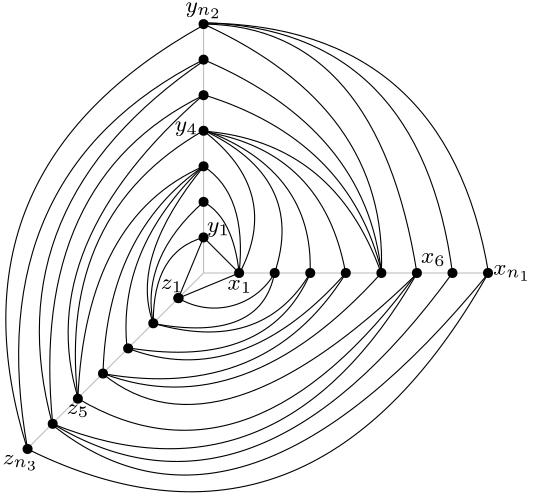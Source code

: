 <?xml version="1.0"?>
<!DOCTYPE ipe SYSTEM "ipe.dtd">
<ipe version="70218" creator="Ipe 7.2.18">
<info created="D:20180103144121" modified="D:20200902064043"/>
<ipestyle name="brew">
<color name="aliceblue" value="0.941 0.973 1"/>
<color name="brew1" value="0.552 0.827 0.78"/>
<color name="brew2" value="1 1 0.701"/>
<color name="brew3" value="0.745 0.729 0.854"/>
<color name="brew4" value="0.984 0.501 0.447"/>
<color name="brew5" value="0.501 0.694 0.827"/>
<color name="brew6" value="0.992 0.705 0.384"/>
<color name="brew7" value="0.701 0.87 0.411"/>
<color name="brew8" value="0.988 0.803 0.898"/>
</ipestyle>
<ipestyle name="basic">
<symbol name="arrow/arc(spx)">
<path stroke="sym-stroke" fill="sym-stroke" pen="sym-pen">
0 0 m
-1 0.333 l
-1 -0.333 l
h
</path>
</symbol>
<symbol name="arrow/farc(spx)">
<path stroke="sym-stroke" fill="white" pen="sym-pen">
0 0 m
-1 0.333 l
-1 -0.333 l
h
</path>
</symbol>
<symbol name="arrow/ptarc(spx)">
<path stroke="sym-stroke" fill="sym-stroke" pen="sym-pen">
0 0 m
-1 0.333 l
-0.8 0 l
-1 -0.333 l
h
</path>
</symbol>
<symbol name="arrow/fptarc(spx)">
<path stroke="sym-stroke" fill="white" pen="sym-pen">
0 0 m
-1 0.333 l
-0.8 0 l
-1 -0.333 l
h
</path>
</symbol>
<symbol name="mark/circle(sx)" transformations="translations">
<path fill="sym-stroke">
0.6 0 0 0.6 0 0 e
0.4 0 0 0.4 0 0 e
</path>
</symbol>
<symbol name="mark/disk(sx)" transformations="translations">
<path fill="sym-stroke">
0.6 0 0 0.6 0 0 e
</path>
</symbol>
<symbol name="mark/fdisk(sfx)" transformations="translations">
<group>
<path fill="sym-fill">
0.5 0 0 0.5 0 0 e
</path>
<path fill="sym-stroke" fillrule="eofill">
0.6 0 0 0.6 0 0 e
0.4 0 0 0.4 0 0 e
</path>
</group>
</symbol>
<symbol name="mark/box(sx)" transformations="translations">
<path fill="sym-stroke" fillrule="eofill">
-0.6 -0.6 m
0.6 -0.6 l
0.6 0.6 l
-0.6 0.6 l
h
-0.4 -0.4 m
0.4 -0.4 l
0.4 0.4 l
-0.4 0.4 l
h
</path>
</symbol>
<symbol name="mark/square(sx)" transformations="translations">
<path fill="sym-stroke">
-0.6 -0.6 m
0.6 -0.6 l
0.6 0.6 l
-0.6 0.6 l
h
</path>
</symbol>
<symbol name="mark/fsquare(sfx)" transformations="translations">
<group>
<path fill="sym-fill">
-0.5 -0.5 m
0.5 -0.5 l
0.5 0.5 l
-0.5 0.5 l
h
</path>
<path fill="sym-stroke" fillrule="eofill">
-0.6 -0.6 m
0.6 -0.6 l
0.6 0.6 l
-0.6 0.6 l
h
-0.4 -0.4 m
0.4 -0.4 l
0.4 0.4 l
-0.4 0.4 l
h
</path>
</group>
</symbol>
<symbol name="mark/cross(sx)" transformations="translations">
<group>
<path fill="sym-stroke">
-0.43 -0.57 m
0.57 0.43 l
0.43 0.57 l
-0.57 -0.43 l
h
</path>
<path fill="sym-stroke">
-0.43 0.57 m
0.57 -0.43 l
0.43 -0.57 l
-0.57 0.43 l
h
</path>
</group>
</symbol>
<symbol name="arrow/fnormal(spx)">
<path stroke="sym-stroke" fill="white" pen="sym-pen">
0 0 m
-1 0.333 l
-1 -0.333 l
h
</path>
</symbol>
<symbol name="arrow/pointed(spx)">
<path stroke="sym-stroke" fill="sym-stroke" pen="sym-pen">
0 0 m
-1 0.333 l
-0.8 0 l
-1 -0.333 l
h
</path>
</symbol>
<symbol name="arrow/fpointed(spx)">
<path stroke="sym-stroke" fill="white" pen="sym-pen">
0 0 m
-1 0.333 l
-0.8 0 l
-1 -0.333 l
h
</path>
</symbol>
<symbol name="arrow/linear(spx)">
<path stroke="sym-stroke" pen="sym-pen">
-1 0.333 m
0 0 l
-1 -0.333 l
</path>
</symbol>
<symbol name="arrow/fdouble(spx)">
<path stroke="sym-stroke" fill="white" pen="sym-pen">
0 0 m
-1 0.333 l
-1 -0.333 l
h
-1 0 m
-2 0.333 l
-2 -0.333 l
h
</path>
</symbol>
<symbol name="arrow/double(spx)">
<path stroke="sym-stroke" fill="sym-stroke" pen="sym-pen">
0 0 m
-1 0.333 l
-1 -0.333 l
h
-1 0 m
-2 0.333 l
-2 -0.333 l
h
</path>
</symbol>
<pen name="heavier" value="0.8"/>
<pen name="fat" value="1.2"/>
<pen name="ultrafat" value="2"/>
<symbolsize name="large" value="5"/>
<symbolsize name="small" value="2"/>
<symbolsize name="tiny" value="1.1"/>
<arrowsize name="large" value="10"/>
<arrowsize name="small" value="5"/>
<arrowsize name="tiny" value="3"/>
<color name="red" value="1 0 0"/>
<color name="blue" value="0 0 1"/>
<color name="green" value="0 1 0"/>
<color name="yellow" value="1 1 0"/>
<color name="orange" value="1 0.647 0"/>
<color name="gold" value="1 0.843 0"/>
<color name="purple" value="0.627 0.125 0.941"/>
<color name="gray" value="0.745"/>
<color name="brown" value="0.647 0.165 0.165"/>
<color name="navy" value="0 0 0.502"/>
<color name="pink" value="1 0.753 0.796"/>
<color name="seagreen" value="0.18 0.545 0.341"/>
<color name="turquoise" value="0.251 0.878 0.816"/>
<color name="violet" value="0.933 0.51 0.933"/>
<color name="darkblue" value="0 0 0.545"/>
<color name="darkcyan" value="0 0.545 0.545"/>
<color name="darkgray" value="0.663"/>
<color name="darkgreen" value="0 0.392 0"/>
<color name="darkmagenta" value="0.545 0 0.545"/>
<color name="darkorange" value="1 0.549 0"/>
<color name="darkred" value="0.545 0 0"/>
<color name="lightblue" value="0.678 0.847 0.902"/>
<color name="lightcyan" value="0.878 1 1"/>
<color name="lightgray" value="0.827"/>
<color name="lightgreen" value="0.565 0.933 0.565"/>
<color name="lightyellow" value="1 1 0.878"/>
<dashstyle name="dotted" value="[1 3] 0"/>
<dashstyle name="dashed" value="[4] 0"/>
<dashstyle name="dash dotted" value="[4 2 1 2] 0"/>
<dashstyle name="dash dot dotted" value="[4 2 1 2 1 2] 0"/>
<textsize name="large" value="\large"/>
<textsize name="small" value="\small"/>
<textsize name="tiny" value="\tiny"/>
<textsize name="Large" value="\Large"/>
<textsize name="LARGE" value="\LARGE"/>
<textsize name="huge" value="\huge"/>
<textsize name="Huge" value="\Huge"/>
<textsize name="footnote" value="\footnotesize"/>
<textstyle name="center" begin="\begin{center}" end="\end{center}"/>
<textstyle name="itemize" begin="\begin{itemize}" end="\end{itemize}"/>
<textstyle name="item" begin="\begin{itemize}\item{}" end="\end{itemize}"/>
<gridsize name="4 pts" value="4"/>
<gridsize name="8 pts (~3 mm)" value="8"/>
<gridsize name="16 pts (~6 mm)" value="16"/>
<gridsize name="32 pts (~12 mm)" value="32"/>
<gridsize name="10 pts (~3.5 mm)" value="10"/>
<gridsize name="20 pts (~7 mm)" value="20"/>
<gridsize name="14 pts (~5 mm)" value="14"/>
<gridsize name="28 pts (~10 mm)" value="28"/>
<gridsize name="56 pts (~20 mm)" value="56"/>
<anglesize name="90 deg" value="90"/>
<anglesize name="60 deg" value="60"/>
<anglesize name="45 deg" value="45"/>
<anglesize name="30 deg" value="30"/>
<anglesize name="22.5 deg" value="22.5"/>
<opacity name="10%" value="0.1"/>
<opacity name="30%" value="0.3"/>
<opacity name="50%" value="0.5"/>
<opacity name="75%" value="0.75"/>
<tiling name="falling" angle="-60" step="4" width="1"/>
<tiling name="rising" angle="30" step="4" width="1"/>
</ipestyle>
<page>
<layer name="g-p"/>
<layer name="labels"/>
<layer name="path-vertex"/>
<layer name="path"/>
<layer name="path-highlight"/>
<layer name="2-layer-edges"/>
<layer name="2-layer-highlight"/>
<layer name="incident-to-path"/>
<view layers="g-p labels path-vertex path 2-layer-edges incident-to-path" active="2-layer-edges"/>
<view layers="g-p path-vertex path-highlight 2-layer-edges incident-to-path" active="2-layer-highlight"/>
<view layers="g-p path-vertex path-highlight 2-layer-highlight incident-to-path" active="2-layer-edges"/>
<view layers="g-p" active="incident-to-path"/>
<path layer="2-layer-highlight" stroke="brew1" pen="ultrafat">
240.354 662.256 m
278.024 644.873
266.491 610.523 c
</path>
<path stroke="brew1" pen="ultrafat">
304.891 610.523 m
287.988 658.085
240.761 661.691 c
</path>
<path stroke="brew1" pen="ultrafat">
241.56 661.389 m
284.145 654.367
292.091 610.523 c
</path>
<path stroke="brew1" pen="ultrafat">
240.974 662.133 m
280.726 647.327
279.291 610.523 c
</path>
<path layer="g-p" matrix="0 0.8 0.8 0 -219.909 405.723" stroke="gray">
256 704 m
256 576 l
</path>
<path stroke="gray">
240.891 610.523 m
240.89 700.398 l
</path>
<path stroke="gray">
177.281 547.143 m
240.889 610.519 l
</path>
<use matrix="0 0.8 0.8 0 -322.309 405.723" name="mark/disk(sx)" pos="288 704" size="normal" stroke="black"/>
<use matrix="0 0.8 0.8 0 -322.309 405.723" name="mark/disk(sx)" pos="352 704" size="normal" stroke="black"/>
<use matrix="0.565686 -0.565686 -0.565686 -0.565686 494.314 1153.58" name="mark/disk(sx)" pos="256 736" size="normal" stroke="black"/>
<use matrix="0 0.8 0.8 0 -322.309 405.723" name="mark/disk(sx)" pos="304 704" size="normal" stroke="black"/>
<use matrix="0.565686 -0.565686 -0.565686 -0.565686 494.314 1153.58" name="mark/disk(sx)" pos="256 768" size="normal" stroke="black"/>
<use matrix="0.565686 -0.565686 -0.565686 -0.565686 494.314 1153.58" name="mark/disk(sx)" pos="256 752" size="normal" stroke="black"/>
<path layer="incident-to-path" matrix="0 0.8 0.8 0 -322.309 405.723" stroke="black">
199.432 647.428 m
280.885 650.957
304 704 c
</path>
<path layer="g-p" stroke="black">
240.891 623.323 m
222.581 618.233
222.786 592.421 c
</path>
<path layer="2-layer-highlight" matrix="0 0.8 0.8 0 -322.309 405.723" stroke="brew1" pen="ultrafat">
256 720 m
244.687 692.682 l
</path>
<path layer="g-p" stroke="black">
330.491 610.523 m
258.929 512.337
186.582 556.217 c
</path>
<path layer="incident-to-path" stroke="black">
343.161 610.094 m
254.522 501.666
186.508 555.801 c
</path>
<path stroke="black">
317.787 610.354 m
246.249 540.463
204.717 574.122 c
</path>
<path layer="g-p" stroke="black">
304.891 610.523 m
255.237 555.427
205.024 574.239 c
</path>
<path stroke="black">
213.735 583.37 m
254.319 567.91
292.091 610.523 c
</path>
<path stroke="black">
222.786 592.421 m
261.687 581.115
279.291 610.523 c
</path>
<path stroke="black">
222.851 592.306 m
261.78 585.199
266.462 610.671 c
</path>
<path layer="incident-to-path" stroke="black">
304.891 610.523 m
307.284 669.801
240.891 700.123 c
</path>
<path layer="g-p" stroke="black">
304.891 610.523 m
299.669 662.224
240.891 687.323 c
</path>
<path stroke="black">
240.891 674.523 m
177.899 643.644
186.582 556.217 c
</path>
<path layer="incident-to-path" stroke="black">
177.531 547.166 m
159.668 646.171
240.891 687.323 c
</path>
<path layer="g-p" stroke="black">
240.891 636.123 m
218.095 615.82
222.786 592.421 c
</path>
<path stroke="black">
240.808 648.954 m
209.483 618.911
213.39 583.098 c
</path>
<path matrix="0 0.8 0.8 0 -322.309 405.723" stroke="black">
210.745 658.741 m
273.845 660.512
304 704 c
</path>
<path layer="2-layer-highlight" stroke="brew1" pen="ultrafat">
317.691 610.523 m
267.637 523.584
186.582 556.217 c
</path>
<path matrix="0.8 0 0 0.8 51.3842 121.631" stroke="brew1" pen="ultrafat">
180.311 554.547 m
159.347 623.63
236.883 691.115 c
</path>
<path layer="incident-to-path" matrix="0 0.8 0.8 0 -322.309 405.723" stroke="black">
256 720 m
280.633 717.336
288 704 c
</path>
<path stroke="black">
253.691 610.523 m
256.657 638.706
240.891 648.923 c
</path>
<text layer="labels" matrix="0.8 0 0 0.8 50.5842 125.631" transformations="translations" pos="254.239 602.873" stroke="black" type="label" width="8.918" height="3.439" depth="1.1" halign="center" valign="top" size="footnote" style="math">x_1</text>
<text matrix="0.8 0 0 0.8 130.584 90.4306" transformations="translations" pos="139.38 668.507" stroke="black" type="label" width="8.337" height="3.431" depth="1.55" valign="baseline" size="footnote" style="math">y_1</text>
<text matrix="0.8 0 0 0.8 121.781 100.58" transformations="translations" pos="139.775 630.154" stroke="black" type="label" width="8.09" height="3.439" depth="1.1" halign="right" valign="baseline" size="footnote" style="math">z_1</text>
<text matrix="0.8 0 0 0.8 45.7842 120.831" transformations="translations" pos="374.239 612.164" stroke="black" type="label" width="13.754" height="3.429" depth="2.15" valign="center" size="footnote" style="math">x_{n_1}</text>
<text matrix="0.8 0 0 0.8 81.096 132.119" transformations="translations" pos="125.542 516.086" stroke="black" type="label" width="12.926" height="3.429" depth="2.15" halign="right" valign="top" size="footnote" style="math">z_{n_3}</text>
<text matrix="0.8 0 0 0.8 65.6135 115.793" transformations="translations" pos="219.248 735.722" stroke="black" type="label" width="13.173" height="3.429" depth="2.15" halign="center" valign="baseline" size="footnote" style="math">y_{n_2}</text>
<path layer="incident-to-path" stroke="black">
253.691 610.523 m
240.891 623.323 l
240.891 623.323 l
</path>
<path layer="g-p" stroke="black">
240.891 623.323 m
231.837 601.473 l
</path>
<path stroke="black">
231.837 601.472 m
25.0348 0 0 25.0348 244.743 622.924 266.491 610.523 a
</path>
<use matrix="0.565686 -0.565686 -0.565686 -0.565686 494.315 1153.58" name="mark/disk(sx)" pos="256 720" size="normal" stroke="black"/>
<use name="mark/disk(sx)" pos="240.891 623.323" size="normal" stroke="black"/>
<use name="mark/disk(sx)" pos="231.837 601.472" size="normal" stroke="black"/>
<use name="mark/disk(sx)" pos="266.491 610.523" size="normal" stroke="black"/>
<text layer="labels" matrix="0.8 0 0 0.8 119.01 126.765" transformations="translations" pos="139.38 668.507" stroke="black" type="label" width="8.337" height="3.431" depth="1.55" valign="baseline" size="footnote" style="math">y_4</text>
<text matrix="0.8 0 0 0.8 87.9346 55.5444" transformations="translations" pos="139.775 630.154" stroke="black" type="label" width="8.09" height="3.439" depth="1.1" halign="right" valign="baseline" size="footnote" style="math">z_5</text>
<text matrix="0.8 0 0 0.8 216.237 109.971" transformations="translations" pos="139.775 630.154" stroke="black" type="label" width="8.918" height="3.439" depth="1.1" halign="right" valign="baseline" size="footnote" style="math">x_6</text>
<use layer="g-p" matrix="0 0.8 0.8 0 -322.309 405.723" name="mark/disk(sx)" pos="256 768" size="normal" stroke="black"/>
<use matrix="0 0.8 0.8 0 -322.309 405.723" name="mark/disk(sx)" pos="256 752" size="normal" stroke="black"/>
<use matrix="0 0.8 0.8 0 -322.309 405.723" name="mark/disk(sx)" pos="256 784" size="normal" stroke="black"/>
<path stroke="black">
240.917 648.845 m
214.35 616.294
222.584 592.976 c
</path>
<path stroke="black">
214.305 583.487 m
264.046 575.501
279.242 610.244 c
</path>
<path stroke="black">
292.001 610.225 m
262.989 564.011
204.544 574.312 c
</path>
<path stroke="black">
305.11 610.407 m
293.624 658.619
240.346 674.842 c
</path>
<use matrix="0 0.8 0.8 0 -322.309 405.723" name="mark/disk(sx)" pos="336 704" size="normal" stroke="black"/>
<path stroke="black">
186.479 556.083 m
165.048 635.066
241.038 686.947 c
</path>
<use matrix="0.565686 -0.565686 -0.565686 -0.565686 494.314 1153.58" name="mark/disk(sx)" pos="256 800" size="normal" stroke="black"/>
<path layer="2-layer-edges" matrix="1 0 0 1 -0.0547096 -0.0796772" stroke="black">
240.354 662.256 m
278.024 644.873
266.491 610.523 c
</path>
<path matrix="1 0 0 1 -0.0547096 -0.0796772" stroke="black">
304.891 610.523 m
287.988 658.085
240.761 661.691 c
</path>
<path matrix="1 0 0 1 -0.0547096 -0.0796772" stroke="black">
241.56 661.389 m
284.145 654.367
292.091 610.523 c
</path>
<path matrix="1 0 0 1 -0.0547096 -0.0796772" stroke="black">
240.974 662.133 m
280.726 647.327
279.291 610.523 c
</path>
<path matrix="0 0.8 0.8 0 -322.407 405.684" stroke="black">
256 720 m
244.687 692.682 l
</path>
<path matrix="0.8 0 0 0.8 51.4542 121.847" stroke="black">
180.311 554.547 m
159.347 623.63
236.883 691.115 c
</path>
<path matrix="1 0 0 1 0.0822367 -0.0617583" stroke="black">
317.691 610.523 m
267.637 523.584
186.582 556.217 c
</path>
<path layer="2-layer-highlight" stroke="brew1" pen="ultrafat">
343.589 610.361 m
327.643 700.659
241.074 700.302 c
</path>
<path stroke="brew1" pen="ultrafat">
330.577 609.41 m
319.075 698.469
240.529 700.276 c
</path>
<group layer="path-highlight">
<path stroke="brew4" pen="ultrafat">
317.691 610.579 m
305.288 697.943
240.869 700.131 c
</path>
<path stroke="brew4" pen="ultrafat">
177.568 546.905 m
280.408 496.782
343.291 610.579 c
</path>
<path matrix="1 0 0 1 0 0.056072" stroke="brew4" pen="ultrafat">
253.691 610.523 m
271.755 640.941
240.891 661.723
240.891 661.723 c
</path>
<path stroke="brew4" pen="ultrafat">
240.891 661.779 m
189.094 631.433
195.633 565.325 c
</path>
<path matrix="0 0.8 0.8 0 -322.309 405.779" stroke="brew4" pen="ultrafat">
199.432 647.428 m
153.329 724.98
256 800 c
</path>
<path stroke="brew4" pen="ultrafat">
240.945 700.071 m
145.974 647.228
177.768 547.355 c
</path>
</group>
<use layer="path-vertex" matrix="0.565686 -0.565686 -0.565686 -0.565686 494.314 1153.58" name="mark/disk(sx)" pos="256 816" size="normal" stroke="black"/>
<use matrix="0 0.8 0.8 0 -322.309 405.723" name="mark/disk(sx)" pos="368 704" size="normal" stroke="black"/>
<use matrix="0 0.8 0.8 0 -322.309 405.723" name="mark/disk(sx)" pos="320 704" size="normal" stroke="black"/>
<use matrix="0.565686 -0.565686 -0.565686 -0.565686 494.315 1153.58" name="mark/disk(sx)" pos="256 784" size="normal" stroke="black"/>
<use matrix="0 0.8 0.8 0 -322.309 405.723" name="mark/disk(sx)" pos="256 720" size="normal" stroke="black"/>
<use matrix="0 0.8 0.8 0 -322.309 405.723" name="mark/disk(sx)" pos="256 832" size="normal" stroke="black"/>
<use matrix="0 0.8 0.8 0 -322.309 405.723" name="mark/disk(sx)" pos="256 800" size="normal" stroke="black"/>
<group layer="path">
<path matrix="0 0.8 0.8 0 -322.309 405.779" stroke="black">
320 704 m
282.468 638.243
199.432 647.428 c
</path>
<path matrix="0 0.8 0.8 0 -322.309 405.779" stroke="black">
199.432 647.428 m
153.329 724.98
256 800 c
</path>
<path stroke="black">
240.703 699.654 m
146.249 647.001
177.445 547.143 c
</path>
<path stroke="black">
240.941 661.622 m
269.23 639.8
253.888 610.528 c
</path>
<path stroke="black">
177.78 546.997 m
278.957 497.266
343.019 609.82 c
</path>
<path stroke="black">
317.691 610.579 m
303.509 699.171
241.393 700.132 c
</path>
</group>
<path layer="2-layer-highlight" matrix="1 0 0 1 0.252556 -0.0891652" stroke="brew1" pen="ultrafat">
330.577 609.41 m
319.075 698.469
240.529 700.276 c
</path>
<path layer="2-layer-edges" matrix="1 0 0 1 0.02237 0.323904" stroke="black">
330.577 609.41 m
319.075 698.469
240.529 700.276 c
</path>
<path stroke="black">
343.513 610.33 m
328.627 699.63
241.254 700.52 c
</path>
<use layer="g-p" matrix="0 0.8 0.8 0 -322.309 405.723" name="mark/disk(sx)" pos="256 816" size="normal" stroke="black"/>
</page>
</ipe>
